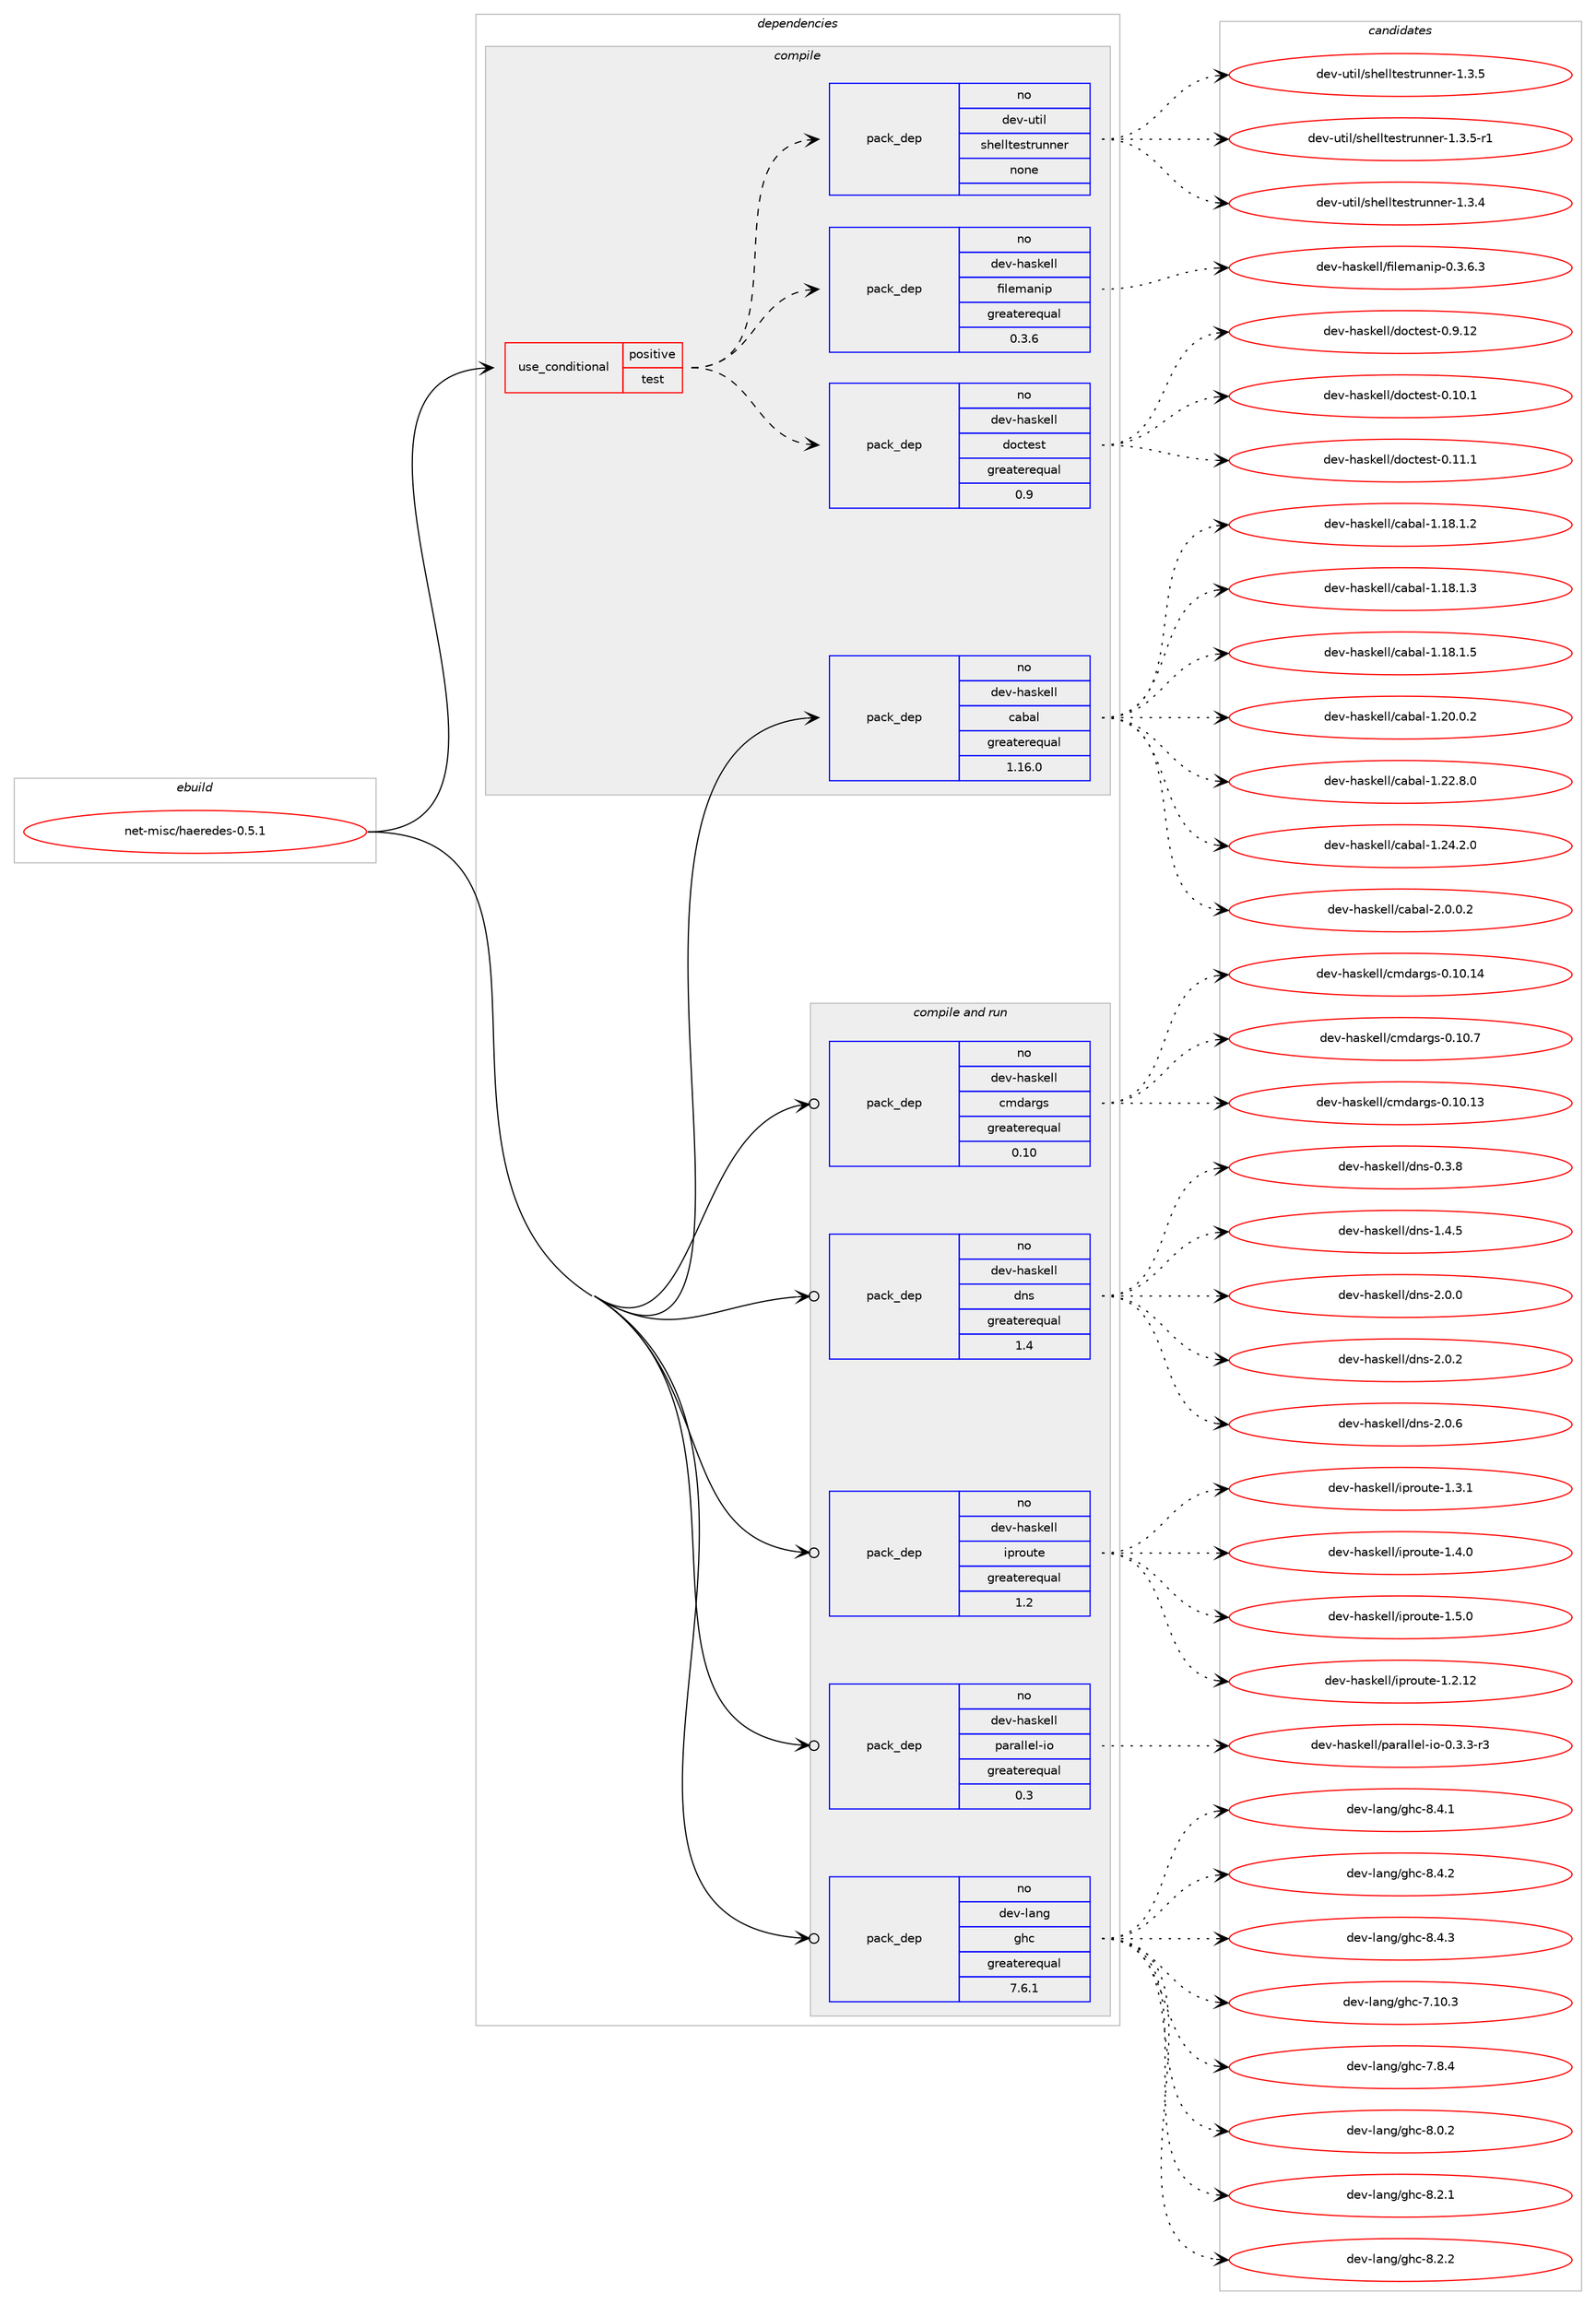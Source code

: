 digraph prolog {

# *************
# Graph options
# *************

newrank=true;
concentrate=true;
compound=true;
graph [rankdir=LR,fontname=Helvetica,fontsize=10,ranksep=1.5];#, ranksep=2.5, nodesep=0.2];
edge  [arrowhead=vee];
node  [fontname=Helvetica,fontsize=10];

# **********
# The ebuild
# **********

subgraph cluster_leftcol {
color=gray;
rank=same;
label=<<i>ebuild</i>>;
id [label="net-misc/haeredes-0.5.1", color=red, width=4, href="../net-misc/haeredes-0.5.1.svg"];
}

# ****************
# The dependencies
# ****************

subgraph cluster_midcol {
color=gray;
label=<<i>dependencies</i>>;
subgraph cluster_compile {
fillcolor="#eeeeee";
style=filled;
label=<<i>compile</i>>;
subgraph cond448366 {
dependency1668083 [label=<<TABLE BORDER="0" CELLBORDER="1" CELLSPACING="0" CELLPADDING="4"><TR><TD ROWSPAN="3" CELLPADDING="10">use_conditional</TD></TR><TR><TD>positive</TD></TR><TR><TD>test</TD></TR></TABLE>>, shape=none, color=red];
subgraph pack1192600 {
dependency1668084 [label=<<TABLE BORDER="0" CELLBORDER="1" CELLSPACING="0" CELLPADDING="4" WIDTH="220"><TR><TD ROWSPAN="6" CELLPADDING="30">pack_dep</TD></TR><TR><TD WIDTH="110">no</TD></TR><TR><TD>dev-haskell</TD></TR><TR><TD>doctest</TD></TR><TR><TD>greaterequal</TD></TR><TR><TD>0.9</TD></TR></TABLE>>, shape=none, color=blue];
}
dependency1668083:e -> dependency1668084:w [weight=20,style="dashed",arrowhead="vee"];
subgraph pack1192601 {
dependency1668085 [label=<<TABLE BORDER="0" CELLBORDER="1" CELLSPACING="0" CELLPADDING="4" WIDTH="220"><TR><TD ROWSPAN="6" CELLPADDING="30">pack_dep</TD></TR><TR><TD WIDTH="110">no</TD></TR><TR><TD>dev-haskell</TD></TR><TR><TD>filemanip</TD></TR><TR><TD>greaterequal</TD></TR><TR><TD>0.3.6</TD></TR></TABLE>>, shape=none, color=blue];
}
dependency1668083:e -> dependency1668085:w [weight=20,style="dashed",arrowhead="vee"];
subgraph pack1192602 {
dependency1668086 [label=<<TABLE BORDER="0" CELLBORDER="1" CELLSPACING="0" CELLPADDING="4" WIDTH="220"><TR><TD ROWSPAN="6" CELLPADDING="30">pack_dep</TD></TR><TR><TD WIDTH="110">no</TD></TR><TR><TD>dev-util</TD></TR><TR><TD>shelltestrunner</TD></TR><TR><TD>none</TD></TR><TR><TD></TD></TR></TABLE>>, shape=none, color=blue];
}
dependency1668083:e -> dependency1668086:w [weight=20,style="dashed",arrowhead="vee"];
}
id:e -> dependency1668083:w [weight=20,style="solid",arrowhead="vee"];
subgraph pack1192603 {
dependency1668087 [label=<<TABLE BORDER="0" CELLBORDER="1" CELLSPACING="0" CELLPADDING="4" WIDTH="220"><TR><TD ROWSPAN="6" CELLPADDING="30">pack_dep</TD></TR><TR><TD WIDTH="110">no</TD></TR><TR><TD>dev-haskell</TD></TR><TR><TD>cabal</TD></TR><TR><TD>greaterequal</TD></TR><TR><TD>1.16.0</TD></TR></TABLE>>, shape=none, color=blue];
}
id:e -> dependency1668087:w [weight=20,style="solid",arrowhead="vee"];
}
subgraph cluster_compileandrun {
fillcolor="#eeeeee";
style=filled;
label=<<i>compile and run</i>>;
subgraph pack1192604 {
dependency1668088 [label=<<TABLE BORDER="0" CELLBORDER="1" CELLSPACING="0" CELLPADDING="4" WIDTH="220"><TR><TD ROWSPAN="6" CELLPADDING="30">pack_dep</TD></TR><TR><TD WIDTH="110">no</TD></TR><TR><TD>dev-haskell</TD></TR><TR><TD>cmdargs</TD></TR><TR><TD>greaterequal</TD></TR><TR><TD>0.10</TD></TR></TABLE>>, shape=none, color=blue];
}
id:e -> dependency1668088:w [weight=20,style="solid",arrowhead="odotvee"];
subgraph pack1192605 {
dependency1668089 [label=<<TABLE BORDER="0" CELLBORDER="1" CELLSPACING="0" CELLPADDING="4" WIDTH="220"><TR><TD ROWSPAN="6" CELLPADDING="30">pack_dep</TD></TR><TR><TD WIDTH="110">no</TD></TR><TR><TD>dev-haskell</TD></TR><TR><TD>dns</TD></TR><TR><TD>greaterequal</TD></TR><TR><TD>1.4</TD></TR></TABLE>>, shape=none, color=blue];
}
id:e -> dependency1668089:w [weight=20,style="solid",arrowhead="odotvee"];
subgraph pack1192606 {
dependency1668090 [label=<<TABLE BORDER="0" CELLBORDER="1" CELLSPACING="0" CELLPADDING="4" WIDTH="220"><TR><TD ROWSPAN="6" CELLPADDING="30">pack_dep</TD></TR><TR><TD WIDTH="110">no</TD></TR><TR><TD>dev-haskell</TD></TR><TR><TD>iproute</TD></TR><TR><TD>greaterequal</TD></TR><TR><TD>1.2</TD></TR></TABLE>>, shape=none, color=blue];
}
id:e -> dependency1668090:w [weight=20,style="solid",arrowhead="odotvee"];
subgraph pack1192607 {
dependency1668091 [label=<<TABLE BORDER="0" CELLBORDER="1" CELLSPACING="0" CELLPADDING="4" WIDTH="220"><TR><TD ROWSPAN="6" CELLPADDING="30">pack_dep</TD></TR><TR><TD WIDTH="110">no</TD></TR><TR><TD>dev-haskell</TD></TR><TR><TD>parallel-io</TD></TR><TR><TD>greaterequal</TD></TR><TR><TD>0.3</TD></TR></TABLE>>, shape=none, color=blue];
}
id:e -> dependency1668091:w [weight=20,style="solid",arrowhead="odotvee"];
subgraph pack1192608 {
dependency1668092 [label=<<TABLE BORDER="0" CELLBORDER="1" CELLSPACING="0" CELLPADDING="4" WIDTH="220"><TR><TD ROWSPAN="6" CELLPADDING="30">pack_dep</TD></TR><TR><TD WIDTH="110">no</TD></TR><TR><TD>dev-lang</TD></TR><TR><TD>ghc</TD></TR><TR><TD>greaterequal</TD></TR><TR><TD>7.6.1</TD></TR></TABLE>>, shape=none, color=blue];
}
id:e -> dependency1668092:w [weight=20,style="solid",arrowhead="odotvee"];
}
subgraph cluster_run {
fillcolor="#eeeeee";
style=filled;
label=<<i>run</i>>;
}
}

# **************
# The candidates
# **************

subgraph cluster_choices {
rank=same;
color=gray;
label=<<i>candidates</i>>;

subgraph choice1192600 {
color=black;
nodesep=1;
choice1001011184510497115107101108108471001119911610111511645484649484649 [label="dev-haskell/doctest-0.10.1", color=red, width=4,href="../dev-haskell/doctest-0.10.1.svg"];
choice1001011184510497115107101108108471001119911610111511645484649494649 [label="dev-haskell/doctest-0.11.1", color=red, width=4,href="../dev-haskell/doctest-0.11.1.svg"];
choice1001011184510497115107101108108471001119911610111511645484657464950 [label="dev-haskell/doctest-0.9.12", color=red, width=4,href="../dev-haskell/doctest-0.9.12.svg"];
dependency1668084:e -> choice1001011184510497115107101108108471001119911610111511645484649484649:w [style=dotted,weight="100"];
dependency1668084:e -> choice1001011184510497115107101108108471001119911610111511645484649494649:w [style=dotted,weight="100"];
dependency1668084:e -> choice1001011184510497115107101108108471001119911610111511645484657464950:w [style=dotted,weight="100"];
}
subgraph choice1192601 {
color=black;
nodesep=1;
choice100101118451049711510710110810847102105108101109971101051124548465146544651 [label="dev-haskell/filemanip-0.3.6.3", color=red, width=4,href="../dev-haskell/filemanip-0.3.6.3.svg"];
dependency1668085:e -> choice100101118451049711510710110810847102105108101109971101051124548465146544651:w [style=dotted,weight="100"];
}
subgraph choice1192602 {
color=black;
nodesep=1;
choice1001011184511711610510847115104101108108116101115116114117110110101114454946514652 [label="dev-util/shelltestrunner-1.3.4", color=red, width=4,href="../dev-util/shelltestrunner-1.3.4.svg"];
choice1001011184511711610510847115104101108108116101115116114117110110101114454946514653 [label="dev-util/shelltestrunner-1.3.5", color=red, width=4,href="../dev-util/shelltestrunner-1.3.5.svg"];
choice10010111845117116105108471151041011081081161011151161141171101101011144549465146534511449 [label="dev-util/shelltestrunner-1.3.5-r1", color=red, width=4,href="../dev-util/shelltestrunner-1.3.5-r1.svg"];
dependency1668086:e -> choice1001011184511711610510847115104101108108116101115116114117110110101114454946514652:w [style=dotted,weight="100"];
dependency1668086:e -> choice1001011184511711610510847115104101108108116101115116114117110110101114454946514653:w [style=dotted,weight="100"];
dependency1668086:e -> choice10010111845117116105108471151041011081081161011151161141171101101011144549465146534511449:w [style=dotted,weight="100"];
}
subgraph choice1192603 {
color=black;
nodesep=1;
choice10010111845104971151071011081084799979897108454946495646494650 [label="dev-haskell/cabal-1.18.1.2", color=red, width=4,href="../dev-haskell/cabal-1.18.1.2.svg"];
choice10010111845104971151071011081084799979897108454946495646494651 [label="dev-haskell/cabal-1.18.1.3", color=red, width=4,href="../dev-haskell/cabal-1.18.1.3.svg"];
choice10010111845104971151071011081084799979897108454946495646494653 [label="dev-haskell/cabal-1.18.1.5", color=red, width=4,href="../dev-haskell/cabal-1.18.1.5.svg"];
choice10010111845104971151071011081084799979897108454946504846484650 [label="dev-haskell/cabal-1.20.0.2", color=red, width=4,href="../dev-haskell/cabal-1.20.0.2.svg"];
choice10010111845104971151071011081084799979897108454946505046564648 [label="dev-haskell/cabal-1.22.8.0", color=red, width=4,href="../dev-haskell/cabal-1.22.8.0.svg"];
choice10010111845104971151071011081084799979897108454946505246504648 [label="dev-haskell/cabal-1.24.2.0", color=red, width=4,href="../dev-haskell/cabal-1.24.2.0.svg"];
choice100101118451049711510710110810847999798971084550464846484650 [label="dev-haskell/cabal-2.0.0.2", color=red, width=4,href="../dev-haskell/cabal-2.0.0.2.svg"];
dependency1668087:e -> choice10010111845104971151071011081084799979897108454946495646494650:w [style=dotted,weight="100"];
dependency1668087:e -> choice10010111845104971151071011081084799979897108454946495646494651:w [style=dotted,weight="100"];
dependency1668087:e -> choice10010111845104971151071011081084799979897108454946495646494653:w [style=dotted,weight="100"];
dependency1668087:e -> choice10010111845104971151071011081084799979897108454946504846484650:w [style=dotted,weight="100"];
dependency1668087:e -> choice10010111845104971151071011081084799979897108454946505046564648:w [style=dotted,weight="100"];
dependency1668087:e -> choice10010111845104971151071011081084799979897108454946505246504648:w [style=dotted,weight="100"];
dependency1668087:e -> choice100101118451049711510710110810847999798971084550464846484650:w [style=dotted,weight="100"];
}
subgraph choice1192604 {
color=black;
nodesep=1;
choice10010111845104971151071011081084799109100971141031154548464948464951 [label="dev-haskell/cmdargs-0.10.13", color=red, width=4,href="../dev-haskell/cmdargs-0.10.13.svg"];
choice10010111845104971151071011081084799109100971141031154548464948464952 [label="dev-haskell/cmdargs-0.10.14", color=red, width=4,href="../dev-haskell/cmdargs-0.10.14.svg"];
choice100101118451049711510710110810847991091009711410311545484649484655 [label="dev-haskell/cmdargs-0.10.7", color=red, width=4,href="../dev-haskell/cmdargs-0.10.7.svg"];
dependency1668088:e -> choice10010111845104971151071011081084799109100971141031154548464948464951:w [style=dotted,weight="100"];
dependency1668088:e -> choice10010111845104971151071011081084799109100971141031154548464948464952:w [style=dotted,weight="100"];
dependency1668088:e -> choice100101118451049711510710110810847991091009711410311545484649484655:w [style=dotted,weight="100"];
}
subgraph choice1192605 {
color=black;
nodesep=1;
choice100101118451049711510710110810847100110115454846514656 [label="dev-haskell/dns-0.3.8", color=red, width=4,href="../dev-haskell/dns-0.3.8.svg"];
choice100101118451049711510710110810847100110115454946524653 [label="dev-haskell/dns-1.4.5", color=red, width=4,href="../dev-haskell/dns-1.4.5.svg"];
choice100101118451049711510710110810847100110115455046484648 [label="dev-haskell/dns-2.0.0", color=red, width=4,href="../dev-haskell/dns-2.0.0.svg"];
choice100101118451049711510710110810847100110115455046484650 [label="dev-haskell/dns-2.0.2", color=red, width=4,href="../dev-haskell/dns-2.0.2.svg"];
choice100101118451049711510710110810847100110115455046484654 [label="dev-haskell/dns-2.0.6", color=red, width=4,href="../dev-haskell/dns-2.0.6.svg"];
dependency1668089:e -> choice100101118451049711510710110810847100110115454846514656:w [style=dotted,weight="100"];
dependency1668089:e -> choice100101118451049711510710110810847100110115454946524653:w [style=dotted,weight="100"];
dependency1668089:e -> choice100101118451049711510710110810847100110115455046484648:w [style=dotted,weight="100"];
dependency1668089:e -> choice100101118451049711510710110810847100110115455046484650:w [style=dotted,weight="100"];
dependency1668089:e -> choice100101118451049711510710110810847100110115455046484654:w [style=dotted,weight="100"];
}
subgraph choice1192606 {
color=black;
nodesep=1;
choice10010111845104971151071011081084710511211411111711610145494650464950 [label="dev-haskell/iproute-1.2.12", color=red, width=4,href="../dev-haskell/iproute-1.2.12.svg"];
choice100101118451049711510710110810847105112114111117116101454946514649 [label="dev-haskell/iproute-1.3.1", color=red, width=4,href="../dev-haskell/iproute-1.3.1.svg"];
choice100101118451049711510710110810847105112114111117116101454946524648 [label="dev-haskell/iproute-1.4.0", color=red, width=4,href="../dev-haskell/iproute-1.4.0.svg"];
choice100101118451049711510710110810847105112114111117116101454946534648 [label="dev-haskell/iproute-1.5.0", color=red, width=4,href="../dev-haskell/iproute-1.5.0.svg"];
dependency1668090:e -> choice10010111845104971151071011081084710511211411111711610145494650464950:w [style=dotted,weight="100"];
dependency1668090:e -> choice100101118451049711510710110810847105112114111117116101454946514649:w [style=dotted,weight="100"];
dependency1668090:e -> choice100101118451049711510710110810847105112114111117116101454946524648:w [style=dotted,weight="100"];
dependency1668090:e -> choice100101118451049711510710110810847105112114111117116101454946534648:w [style=dotted,weight="100"];
}
subgraph choice1192607 {
color=black;
nodesep=1;
choice1001011184510497115107101108108471129711497108108101108451051114548465146514511451 [label="dev-haskell/parallel-io-0.3.3-r3", color=red, width=4,href="../dev-haskell/parallel-io-0.3.3-r3.svg"];
dependency1668091:e -> choice1001011184510497115107101108108471129711497108108101108451051114548465146514511451:w [style=dotted,weight="100"];
}
subgraph choice1192608 {
color=black;
nodesep=1;
choice1001011184510897110103471031049945554649484651 [label="dev-lang/ghc-7.10.3", color=red, width=4,href="../dev-lang/ghc-7.10.3.svg"];
choice10010111845108971101034710310499455546564652 [label="dev-lang/ghc-7.8.4", color=red, width=4,href="../dev-lang/ghc-7.8.4.svg"];
choice10010111845108971101034710310499455646484650 [label="dev-lang/ghc-8.0.2", color=red, width=4,href="../dev-lang/ghc-8.0.2.svg"];
choice10010111845108971101034710310499455646504649 [label="dev-lang/ghc-8.2.1", color=red, width=4,href="../dev-lang/ghc-8.2.1.svg"];
choice10010111845108971101034710310499455646504650 [label="dev-lang/ghc-8.2.2", color=red, width=4,href="../dev-lang/ghc-8.2.2.svg"];
choice10010111845108971101034710310499455646524649 [label="dev-lang/ghc-8.4.1", color=red, width=4,href="../dev-lang/ghc-8.4.1.svg"];
choice10010111845108971101034710310499455646524650 [label="dev-lang/ghc-8.4.2", color=red, width=4,href="../dev-lang/ghc-8.4.2.svg"];
choice10010111845108971101034710310499455646524651 [label="dev-lang/ghc-8.4.3", color=red, width=4,href="../dev-lang/ghc-8.4.3.svg"];
dependency1668092:e -> choice1001011184510897110103471031049945554649484651:w [style=dotted,weight="100"];
dependency1668092:e -> choice10010111845108971101034710310499455546564652:w [style=dotted,weight="100"];
dependency1668092:e -> choice10010111845108971101034710310499455646484650:w [style=dotted,weight="100"];
dependency1668092:e -> choice10010111845108971101034710310499455646504649:w [style=dotted,weight="100"];
dependency1668092:e -> choice10010111845108971101034710310499455646504650:w [style=dotted,weight="100"];
dependency1668092:e -> choice10010111845108971101034710310499455646524649:w [style=dotted,weight="100"];
dependency1668092:e -> choice10010111845108971101034710310499455646524650:w [style=dotted,weight="100"];
dependency1668092:e -> choice10010111845108971101034710310499455646524651:w [style=dotted,weight="100"];
}
}

}
